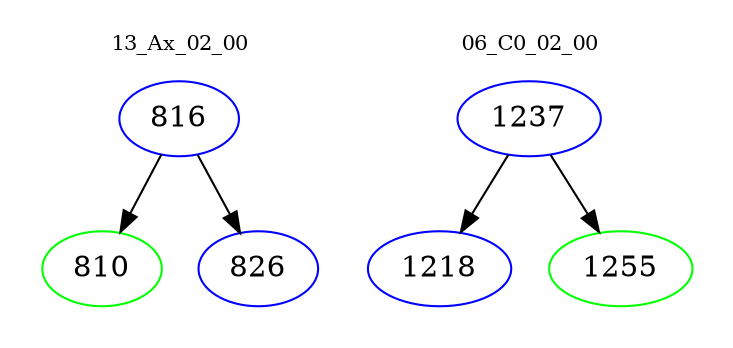 digraph{
subgraph cluster_0 {
color = white
label = "13_Ax_02_00";
fontsize=10;
T0_816 [label="816", color="blue"]
T0_816 -> T0_810 [color="black"]
T0_810 [label="810", color="green"]
T0_816 -> T0_826 [color="black"]
T0_826 [label="826", color="blue"]
}
subgraph cluster_1 {
color = white
label = "06_C0_02_00";
fontsize=10;
T1_1237 [label="1237", color="blue"]
T1_1237 -> T1_1218 [color="black"]
T1_1218 [label="1218", color="blue"]
T1_1237 -> T1_1255 [color="black"]
T1_1255 [label="1255", color="green"]
}
}
